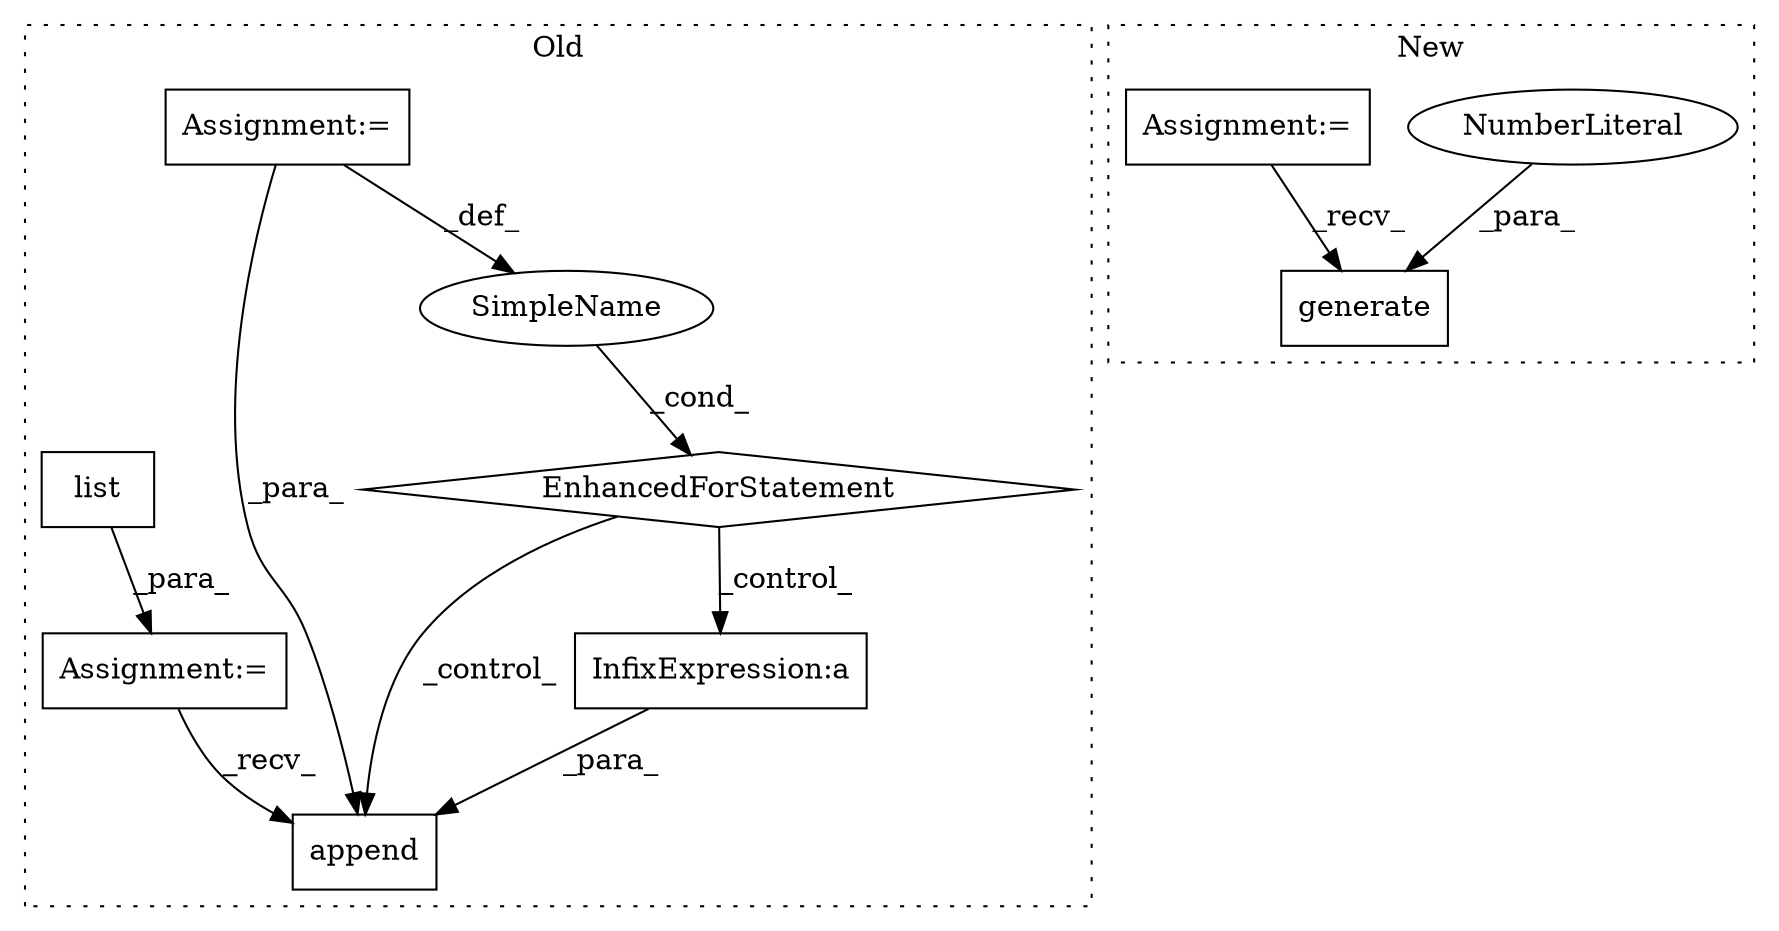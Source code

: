 digraph G {
subgraph cluster0 {
1 [label="append" a="32" s="1478,1569" l="7,1" shape="box"];
3 [label="Assignment:=" a="7" s="1313" l="1" shape="box"];
4 [label="EnhancedForStatement" a="70" s="1381,1457" l="53,2" shape="diamond"];
5 [label="SimpleName" a="42" s="1438" l="5" shape="ellipse"];
6 [label="Assignment:=" a="7" s="1368" l="1" shape="box"];
7 [label="InfixExpression:a" a="27" s="1546" l="3" shape="box"];
9 [label="list" a="32" s="1369" l="6" shape="box"];
label = "Old";
style="dotted";
}
subgraph cluster1 {
2 [label="generate" a="32" s="1684,1712" l="9,1" shape="box"];
8 [label="NumberLiteral" a="34" s="1711" l="1" shape="ellipse"];
10 [label="Assignment:=" a="7" s="462" l="6" shape="box"];
label = "New";
style="dotted";
}
3 -> 5 [label="_def_"];
3 -> 1 [label="_para_"];
4 -> 1 [label="_control_"];
4 -> 7 [label="_control_"];
5 -> 4 [label="_cond_"];
6 -> 1 [label="_recv_"];
7 -> 1 [label="_para_"];
8 -> 2 [label="_para_"];
9 -> 6 [label="_para_"];
10 -> 2 [label="_recv_"];
}